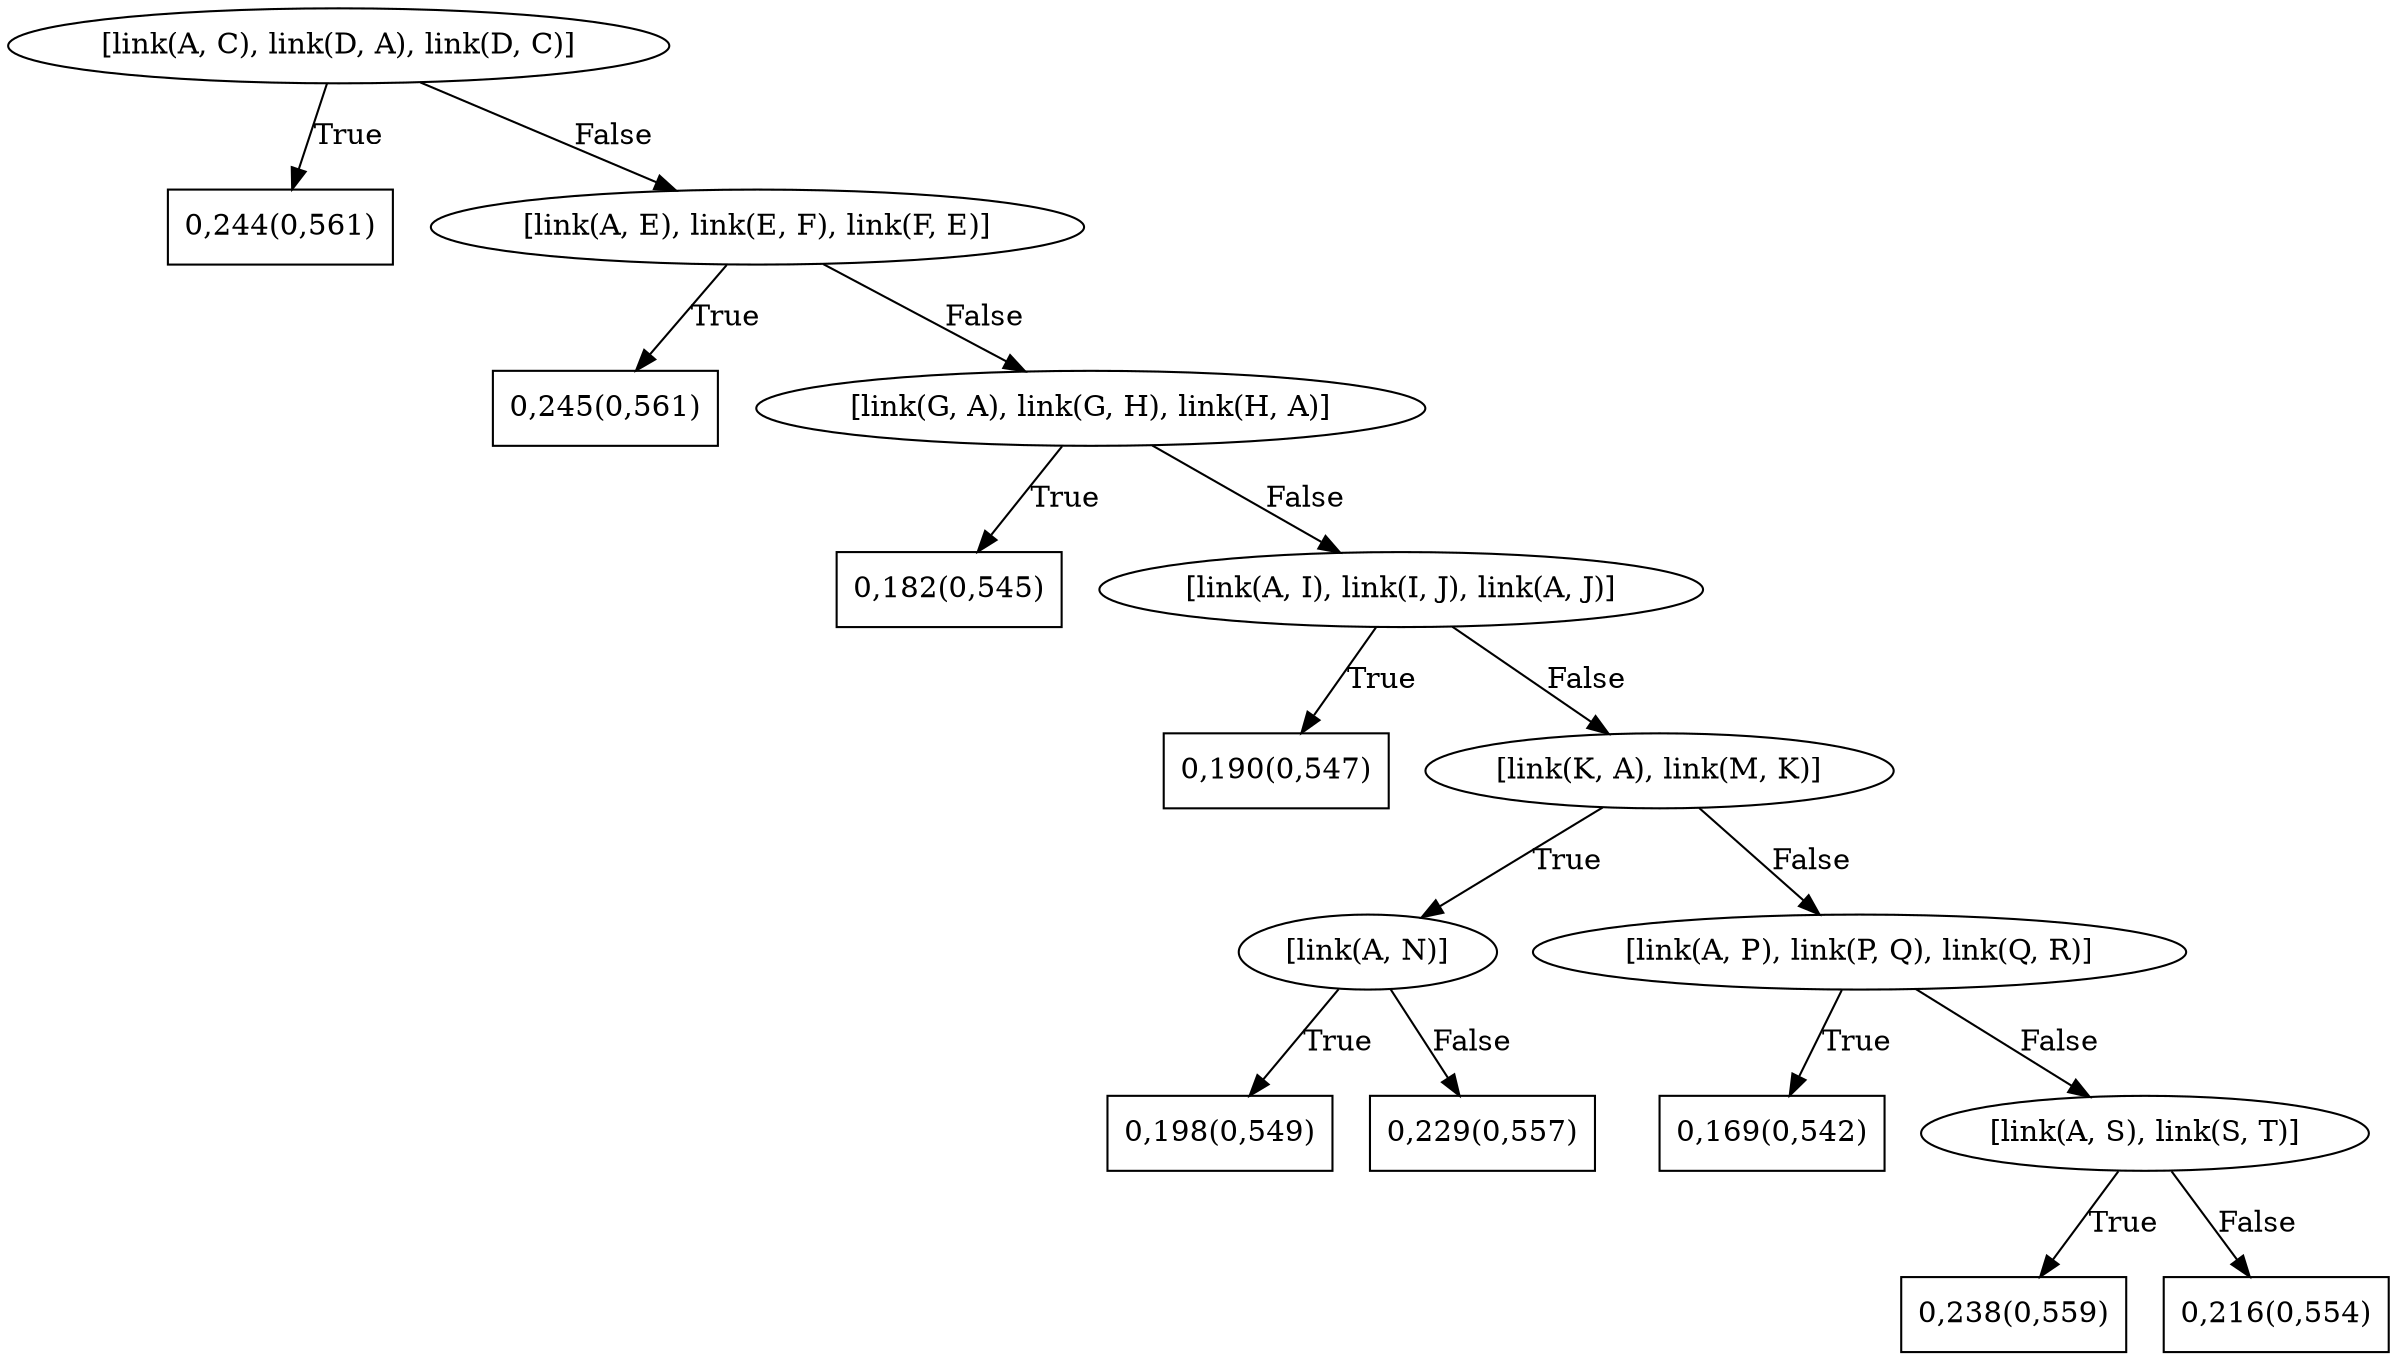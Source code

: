 digraph G{ 
1[label = "[link(A, C), link(D, A), link(D, C)]"];
1 -> 2[label="True"];
1 -> 3[label="False"];
2[shape = box,label = "0,244(0,561)"];
3[label = "[link(A, E), link(E, F), link(F, E)]"];
3 -> 4[label="True"];
3 -> 5[label="False"];
4[shape = box,label = "0,245(0,561)"];
5[label = "[link(G, A), link(G, H), link(H, A)]"];
5 -> 6[label="True"];
5 -> 7[label="False"];
6[shape = box,label = "0,182(0,545)"];
7[label = "[link(A, I), link(I, J), link(A, J)]"];
7 -> 8[label="True"];
7 -> 9[label="False"];
8[shape = box,label = "0,190(0,547)"];
9[label = "[link(K, A), link(M, K)]"];
9 -> 10[label="True"];
9 -> 11[label="False"];
10[label = "[link(A, N)]"];
10 -> 12[label="True"];
10 -> 13[label="False"];
12[shape = box,label = "0,198(0,549)"];
13[shape = box,label = "0,229(0,557)"];
11[label = "[link(A, P), link(P, Q), link(Q, R)]"];
11 -> 14[label="True"];
11 -> 15[label="False"];
14[shape = box,label = "0,169(0,542)"];
15[label = "[link(A, S), link(S, T)]"];
15 -> 16[label="True"];
15 -> 17[label="False"];
16[shape = box,label = "0,238(0,559)"];
17[shape = box,label = "0,216(0,554)"];
}
